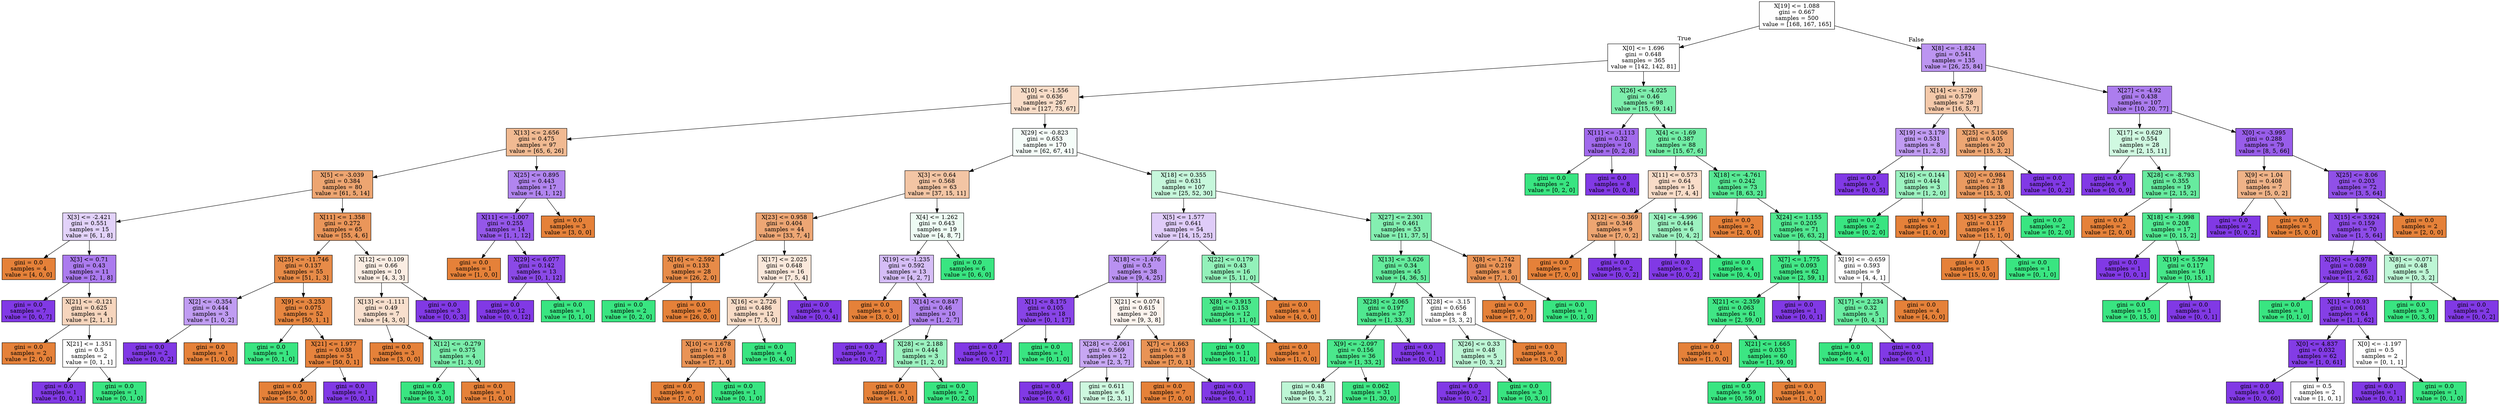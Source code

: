 digraph Tree {
node [shape=box, style="filled", color="black"] ;
0 [label="X[19] <= 1.088\ngini = 0.667\nsamples = 500\nvalue = [168, 167, 165]", fillcolor="#e5813901"] ;
1 [label="X[0] <= 1.696\ngini = 0.648\nsamples = 365\nvalue = [142, 142, 81]", fillcolor="#e5813900"] ;
0 -> 1 [labeldistance=2.5, labelangle=45, headlabel="True"] ;
2 [label="X[10] <= -1.556\ngini = 0.636\nsamples = 267\nvalue = [127, 73, 67]", fillcolor="#e5813947"] ;
1 -> 2 ;
3 [label="X[13] <= 2.656\ngini = 0.475\nsamples = 97\nvalue = [65, 6, 26]", fillcolor="#e581398c"] ;
2 -> 3 ;
4 [label="X[5] <= -3.039\ngini = 0.384\nsamples = 80\nvalue = [61, 5, 14]", fillcolor="#e58139b6"] ;
3 -> 4 ;
5 [label="X[3] <= -2.421\ngini = 0.551\nsamples = 15\nvalue = [6, 1, 8]", fillcolor="#8139e539"] ;
4 -> 5 ;
6 [label="gini = 0.0\nsamples = 4\nvalue = [4, 0, 0]", fillcolor="#e58139ff"] ;
5 -> 6 ;
7 [label="X[3] <= 0.71\ngini = 0.43\nsamples = 11\nvalue = [2, 1, 8]", fillcolor="#8139e5aa"] ;
5 -> 7 ;
8 [label="gini = 0.0\nsamples = 7\nvalue = [0, 0, 7]", fillcolor="#8139e5ff"] ;
7 -> 8 ;
9 [label="X[21] <= -0.121\ngini = 0.625\nsamples = 4\nvalue = [2, 1, 1]", fillcolor="#e5813955"] ;
7 -> 9 ;
10 [label="gini = 0.0\nsamples = 2\nvalue = [2, 0, 0]", fillcolor="#e58139ff"] ;
9 -> 10 ;
11 [label="X[21] <= 1.351\ngini = 0.5\nsamples = 2\nvalue = [0, 1, 1]", fillcolor="#39e58100"] ;
9 -> 11 ;
12 [label="gini = 0.0\nsamples = 1\nvalue = [0, 0, 1]", fillcolor="#8139e5ff"] ;
11 -> 12 ;
13 [label="gini = 0.0\nsamples = 1\nvalue = [0, 1, 0]", fillcolor="#39e581ff"] ;
11 -> 13 ;
14 [label="X[11] <= 1.358\ngini = 0.272\nsamples = 65\nvalue = [55, 4, 6]", fillcolor="#e58139d4"] ;
4 -> 14 ;
15 [label="X[25] <= -11.746\ngini = 0.137\nsamples = 55\nvalue = [51, 1, 3]", fillcolor="#e58139eb"] ;
14 -> 15 ;
16 [label="X[2] <= -0.354\ngini = 0.444\nsamples = 3\nvalue = [1, 0, 2]", fillcolor="#8139e57f"] ;
15 -> 16 ;
17 [label="gini = 0.0\nsamples = 2\nvalue = [0, 0, 2]", fillcolor="#8139e5ff"] ;
16 -> 17 ;
18 [label="gini = 0.0\nsamples = 1\nvalue = [1, 0, 0]", fillcolor="#e58139ff"] ;
16 -> 18 ;
19 [label="X[9] <= -3.253\ngini = 0.075\nsamples = 52\nvalue = [50, 1, 1]", fillcolor="#e58139f5"] ;
15 -> 19 ;
20 [label="gini = 0.0\nsamples = 1\nvalue = [0, 1, 0]", fillcolor="#39e581ff"] ;
19 -> 20 ;
21 [label="X[21] <= 1.977\ngini = 0.038\nsamples = 51\nvalue = [50, 0, 1]", fillcolor="#e58139fa"] ;
19 -> 21 ;
22 [label="gini = 0.0\nsamples = 50\nvalue = [50, 0, 0]", fillcolor="#e58139ff"] ;
21 -> 22 ;
23 [label="gini = 0.0\nsamples = 1\nvalue = [0, 0, 1]", fillcolor="#8139e5ff"] ;
21 -> 23 ;
24 [label="X[12] <= 0.109\ngini = 0.66\nsamples = 10\nvalue = [4, 3, 3]", fillcolor="#e5813924"] ;
14 -> 24 ;
25 [label="X[13] <= -1.111\ngini = 0.49\nsamples = 7\nvalue = [4, 3, 0]", fillcolor="#e5813940"] ;
24 -> 25 ;
26 [label="gini = 0.0\nsamples = 3\nvalue = [3, 0, 0]", fillcolor="#e58139ff"] ;
25 -> 26 ;
27 [label="X[12] <= -0.279\ngini = 0.375\nsamples = 4\nvalue = [1, 3, 0]", fillcolor="#39e581aa"] ;
25 -> 27 ;
28 [label="gini = 0.0\nsamples = 3\nvalue = [0, 3, 0]", fillcolor="#39e581ff"] ;
27 -> 28 ;
29 [label="gini = 0.0\nsamples = 1\nvalue = [1, 0, 0]", fillcolor="#e58139ff"] ;
27 -> 29 ;
30 [label="gini = 0.0\nsamples = 3\nvalue = [0, 0, 3]", fillcolor="#8139e5ff"] ;
24 -> 30 ;
31 [label="X[25] <= 0.895\ngini = 0.443\nsamples = 17\nvalue = [4, 1, 12]", fillcolor="#8139e59d"] ;
3 -> 31 ;
32 [label="X[11] <= -1.007\ngini = 0.255\nsamples = 14\nvalue = [1, 1, 12]", fillcolor="#8139e5d8"] ;
31 -> 32 ;
33 [label="gini = 0.0\nsamples = 1\nvalue = [1, 0, 0]", fillcolor="#e58139ff"] ;
32 -> 33 ;
34 [label="X[29] <= 6.077\ngini = 0.142\nsamples = 13\nvalue = [0, 1, 12]", fillcolor="#8139e5ea"] ;
32 -> 34 ;
35 [label="gini = 0.0\nsamples = 12\nvalue = [0, 0, 12]", fillcolor="#8139e5ff"] ;
34 -> 35 ;
36 [label="gini = 0.0\nsamples = 1\nvalue = [0, 1, 0]", fillcolor="#39e581ff"] ;
34 -> 36 ;
37 [label="gini = 0.0\nsamples = 3\nvalue = [3, 0, 0]", fillcolor="#e58139ff"] ;
31 -> 37 ;
38 [label="X[29] <= -0.823\ngini = 0.653\nsamples = 170\nvalue = [62, 67, 41]", fillcolor="#39e5810c"] ;
2 -> 38 ;
39 [label="X[3] <= 0.64\ngini = 0.568\nsamples = 63\nvalue = [37, 15, 11]", fillcolor="#e5813975"] ;
38 -> 39 ;
40 [label="X[23] <= 0.958\ngini = 0.404\nsamples = 44\nvalue = [33, 7, 4]", fillcolor="#e58139b3"] ;
39 -> 40 ;
41 [label="X[16] <= -2.592\ngini = 0.133\nsamples = 28\nvalue = [26, 2, 0]", fillcolor="#e58139eb"] ;
40 -> 41 ;
42 [label="gini = 0.0\nsamples = 2\nvalue = [0, 2, 0]", fillcolor="#39e581ff"] ;
41 -> 42 ;
43 [label="gini = 0.0\nsamples = 26\nvalue = [26, 0, 0]", fillcolor="#e58139ff"] ;
41 -> 43 ;
44 [label="X[17] <= 2.025\ngini = 0.648\nsamples = 16\nvalue = [7, 5, 4]", fillcolor="#e581392e"] ;
40 -> 44 ;
45 [label="X[16] <= 2.726\ngini = 0.486\nsamples = 12\nvalue = [7, 5, 0]", fillcolor="#e5813949"] ;
44 -> 45 ;
46 [label="X[10] <= 1.678\ngini = 0.219\nsamples = 8\nvalue = [7, 1, 0]", fillcolor="#e58139db"] ;
45 -> 46 ;
47 [label="gini = 0.0\nsamples = 7\nvalue = [7, 0, 0]", fillcolor="#e58139ff"] ;
46 -> 47 ;
48 [label="gini = 0.0\nsamples = 1\nvalue = [0, 1, 0]", fillcolor="#39e581ff"] ;
46 -> 48 ;
49 [label="gini = 0.0\nsamples = 4\nvalue = [0, 4, 0]", fillcolor="#39e581ff"] ;
45 -> 49 ;
50 [label="gini = 0.0\nsamples = 4\nvalue = [0, 0, 4]", fillcolor="#8139e5ff"] ;
44 -> 50 ;
51 [label="X[4] <= 1.262\ngini = 0.643\nsamples = 19\nvalue = [4, 8, 7]", fillcolor="#39e58115"] ;
39 -> 51 ;
52 [label="X[19] <= -1.235\ngini = 0.592\nsamples = 13\nvalue = [4, 2, 7]", fillcolor="#8139e555"] ;
51 -> 52 ;
53 [label="gini = 0.0\nsamples = 3\nvalue = [3, 0, 0]", fillcolor="#e58139ff"] ;
52 -> 53 ;
54 [label="X[14] <= 0.847\ngini = 0.46\nsamples = 10\nvalue = [1, 2, 7]", fillcolor="#8139e59f"] ;
52 -> 54 ;
55 [label="gini = 0.0\nsamples = 7\nvalue = [0, 0, 7]", fillcolor="#8139e5ff"] ;
54 -> 55 ;
56 [label="X[28] <= 2.188\ngini = 0.444\nsamples = 3\nvalue = [1, 2, 0]", fillcolor="#39e5817f"] ;
54 -> 56 ;
57 [label="gini = 0.0\nsamples = 1\nvalue = [1, 0, 0]", fillcolor="#e58139ff"] ;
56 -> 57 ;
58 [label="gini = 0.0\nsamples = 2\nvalue = [0, 2, 0]", fillcolor="#39e581ff"] ;
56 -> 58 ;
59 [label="gini = 0.0\nsamples = 6\nvalue = [0, 6, 0]", fillcolor="#39e581ff"] ;
51 -> 59 ;
60 [label="X[18] <= 0.355\ngini = 0.631\nsamples = 107\nvalue = [25, 52, 30]", fillcolor="#39e58149"] ;
38 -> 60 ;
61 [label="X[5] <= 1.577\ngini = 0.641\nsamples = 54\nvalue = [14, 15, 25]", fillcolor="#8139e541"] ;
60 -> 61 ;
62 [label="X[18] <= -1.476\ngini = 0.5\nsamples = 38\nvalue = [9, 4, 25]", fillcolor="#8139e58d"] ;
61 -> 62 ;
63 [label="X[1] <= 8.175\ngini = 0.105\nsamples = 18\nvalue = [0, 1, 17]", fillcolor="#8139e5f0"] ;
62 -> 63 ;
64 [label="gini = 0.0\nsamples = 17\nvalue = [0, 0, 17]", fillcolor="#8139e5ff"] ;
63 -> 64 ;
65 [label="gini = 0.0\nsamples = 1\nvalue = [0, 1, 0]", fillcolor="#39e581ff"] ;
63 -> 65 ;
66 [label="X[21] <= 0.074\ngini = 0.615\nsamples = 20\nvalue = [9, 3, 8]", fillcolor="#e5813915"] ;
62 -> 66 ;
67 [label="X[28] <= -2.061\ngini = 0.569\nsamples = 12\nvalue = [2, 3, 7]", fillcolor="#8139e571"] ;
66 -> 67 ;
68 [label="gini = 0.0\nsamples = 6\nvalue = [0, 0, 6]", fillcolor="#8139e5ff"] ;
67 -> 68 ;
69 [label="gini = 0.611\nsamples = 6\nvalue = [2, 3, 1]", fillcolor="#39e58140"] ;
67 -> 69 ;
70 [label="X[7] <= 1.663\ngini = 0.219\nsamples = 8\nvalue = [7, 0, 1]", fillcolor="#e58139db"] ;
66 -> 70 ;
71 [label="gini = 0.0\nsamples = 7\nvalue = [7, 0, 0]", fillcolor="#e58139ff"] ;
70 -> 71 ;
72 [label="gini = 0.0\nsamples = 1\nvalue = [0, 0, 1]", fillcolor="#8139e5ff"] ;
70 -> 72 ;
73 [label="X[22] <= 0.179\ngini = 0.43\nsamples = 16\nvalue = [5, 11, 0]", fillcolor="#39e5818b"] ;
61 -> 73 ;
74 [label="X[8] <= 3.915\ngini = 0.153\nsamples = 12\nvalue = [1, 11, 0]", fillcolor="#39e581e8"] ;
73 -> 74 ;
75 [label="gini = 0.0\nsamples = 11\nvalue = [0, 11, 0]", fillcolor="#39e581ff"] ;
74 -> 75 ;
76 [label="gini = 0.0\nsamples = 1\nvalue = [1, 0, 0]", fillcolor="#e58139ff"] ;
74 -> 76 ;
77 [label="gini = 0.0\nsamples = 4\nvalue = [4, 0, 0]", fillcolor="#e58139ff"] ;
73 -> 77 ;
78 [label="X[27] <= 2.301\ngini = 0.461\nsamples = 53\nvalue = [11, 37, 5]", fillcolor="#39e5819e"] ;
60 -> 78 ;
79 [label="X[13] <= 3.626\ngini = 0.34\nsamples = 45\nvalue = [4, 36, 5]", fillcolor="#39e581c6"] ;
78 -> 79 ;
80 [label="X[28] <= 2.065\ngini = 0.197\nsamples = 37\nvalue = [1, 33, 3]", fillcolor="#39e581e1"] ;
79 -> 80 ;
81 [label="X[9] <= -2.097\ngini = 0.156\nsamples = 36\nvalue = [1, 33, 2]", fillcolor="#39e581e8"] ;
80 -> 81 ;
82 [label="gini = 0.48\nsamples = 5\nvalue = [0, 3, 2]", fillcolor="#39e58155"] ;
81 -> 82 ;
83 [label="gini = 0.062\nsamples = 31\nvalue = [1, 30, 0]", fillcolor="#39e581f6"] ;
81 -> 83 ;
84 [label="gini = 0.0\nsamples = 1\nvalue = [0, 0, 1]", fillcolor="#8139e5ff"] ;
80 -> 84 ;
85 [label="X[28] <= -3.15\ngini = 0.656\nsamples = 8\nvalue = [3, 3, 2]", fillcolor="#e5813900"] ;
79 -> 85 ;
86 [label="X[26] <= 0.33\ngini = 0.48\nsamples = 5\nvalue = [0, 3, 2]", fillcolor="#39e58155"] ;
85 -> 86 ;
87 [label="gini = 0.0\nsamples = 2\nvalue = [0, 0, 2]", fillcolor="#8139e5ff"] ;
86 -> 87 ;
88 [label="gini = 0.0\nsamples = 3\nvalue = [0, 3, 0]", fillcolor="#39e581ff"] ;
86 -> 88 ;
89 [label="gini = 0.0\nsamples = 3\nvalue = [3, 0, 0]", fillcolor="#e58139ff"] ;
85 -> 89 ;
90 [label="X[8] <= 1.742\ngini = 0.219\nsamples = 8\nvalue = [7, 1, 0]", fillcolor="#e58139db"] ;
78 -> 90 ;
91 [label="gini = 0.0\nsamples = 7\nvalue = [7, 0, 0]", fillcolor="#e58139ff"] ;
90 -> 91 ;
92 [label="gini = 0.0\nsamples = 1\nvalue = [0, 1, 0]", fillcolor="#39e581ff"] ;
90 -> 92 ;
93 [label="X[26] <= -4.025\ngini = 0.46\nsamples = 98\nvalue = [15, 69, 14]", fillcolor="#39e581a6"] ;
1 -> 93 ;
94 [label="X[11] <= -1.113\ngini = 0.32\nsamples = 10\nvalue = [0, 2, 8]", fillcolor="#8139e5bf"] ;
93 -> 94 ;
95 [label="gini = 0.0\nsamples = 2\nvalue = [0, 2, 0]", fillcolor="#39e581ff"] ;
94 -> 95 ;
96 [label="gini = 0.0\nsamples = 8\nvalue = [0, 0, 8]", fillcolor="#8139e5ff"] ;
94 -> 96 ;
97 [label="X[4] <= -1.69\ngini = 0.387\nsamples = 88\nvalue = [15, 67, 6]", fillcolor="#39e581b6"] ;
93 -> 97 ;
98 [label="X[11] <= 0.573\ngini = 0.64\nsamples = 15\nvalue = [7, 4, 4]", fillcolor="#e5813946"] ;
97 -> 98 ;
99 [label="X[12] <= -0.369\ngini = 0.346\nsamples = 9\nvalue = [7, 0, 2]", fillcolor="#e58139b6"] ;
98 -> 99 ;
100 [label="gini = 0.0\nsamples = 7\nvalue = [7, 0, 0]", fillcolor="#e58139ff"] ;
99 -> 100 ;
101 [label="gini = 0.0\nsamples = 2\nvalue = [0, 0, 2]", fillcolor="#8139e5ff"] ;
99 -> 101 ;
102 [label="X[4] <= -4.996\ngini = 0.444\nsamples = 6\nvalue = [0, 4, 2]", fillcolor="#39e5817f"] ;
98 -> 102 ;
103 [label="gini = 0.0\nsamples = 2\nvalue = [0, 0, 2]", fillcolor="#8139e5ff"] ;
102 -> 103 ;
104 [label="gini = 0.0\nsamples = 4\nvalue = [0, 4, 0]", fillcolor="#39e581ff"] ;
102 -> 104 ;
105 [label="X[18] <= -4.761\ngini = 0.242\nsamples = 73\nvalue = [8, 63, 2]", fillcolor="#39e581d8"] ;
97 -> 105 ;
106 [label="gini = 0.0\nsamples = 2\nvalue = [2, 0, 0]", fillcolor="#e58139ff"] ;
105 -> 106 ;
107 [label="X[24] <= 1.155\ngini = 0.205\nsamples = 71\nvalue = [6, 63, 2]", fillcolor="#39e581e0"] ;
105 -> 107 ;
108 [label="X[7] <= 1.775\ngini = 0.093\nsamples = 62\nvalue = [2, 59, 1]", fillcolor="#39e581f2"] ;
107 -> 108 ;
109 [label="X[21] <= -2.359\ngini = 0.063\nsamples = 61\nvalue = [2, 59, 0]", fillcolor="#39e581f6"] ;
108 -> 109 ;
110 [label="gini = 0.0\nsamples = 1\nvalue = [1, 0, 0]", fillcolor="#e58139ff"] ;
109 -> 110 ;
111 [label="X[21] <= 1.665\ngini = 0.033\nsamples = 60\nvalue = [1, 59, 0]", fillcolor="#39e581fb"] ;
109 -> 111 ;
112 [label="gini = 0.0\nsamples = 59\nvalue = [0, 59, 0]", fillcolor="#39e581ff"] ;
111 -> 112 ;
113 [label="gini = 0.0\nsamples = 1\nvalue = [1, 0, 0]", fillcolor="#e58139ff"] ;
111 -> 113 ;
114 [label="gini = 0.0\nsamples = 1\nvalue = [0, 0, 1]", fillcolor="#8139e5ff"] ;
108 -> 114 ;
115 [label="X[19] <= -0.659\ngini = 0.593\nsamples = 9\nvalue = [4, 4, 1]", fillcolor="#e5813900"] ;
107 -> 115 ;
116 [label="X[17] <= 2.234\ngini = 0.32\nsamples = 5\nvalue = [0, 4, 1]", fillcolor="#39e581bf"] ;
115 -> 116 ;
117 [label="gini = 0.0\nsamples = 4\nvalue = [0, 4, 0]", fillcolor="#39e581ff"] ;
116 -> 117 ;
118 [label="gini = 0.0\nsamples = 1\nvalue = [0, 0, 1]", fillcolor="#8139e5ff"] ;
116 -> 118 ;
119 [label="gini = 0.0\nsamples = 4\nvalue = [4, 0, 0]", fillcolor="#e58139ff"] ;
115 -> 119 ;
120 [label="X[8] <= -1.824\ngini = 0.541\nsamples = 135\nvalue = [26, 25, 84]", fillcolor="#8139e588"] ;
0 -> 120 [labeldistance=2.5, labelangle=-45, headlabel="False"] ;
121 [label="X[14] <= -1.269\ngini = 0.579\nsamples = 28\nvalue = [16, 5, 7]", fillcolor="#e581396d"] ;
120 -> 121 ;
122 [label="X[19] <= 3.179\ngini = 0.531\nsamples = 8\nvalue = [1, 2, 5]", fillcolor="#8139e580"] ;
121 -> 122 ;
123 [label="gini = 0.0\nsamples = 5\nvalue = [0, 0, 5]", fillcolor="#8139e5ff"] ;
122 -> 123 ;
124 [label="X[16] <= 0.144\ngini = 0.444\nsamples = 3\nvalue = [1, 2, 0]", fillcolor="#39e5817f"] ;
122 -> 124 ;
125 [label="gini = 0.0\nsamples = 2\nvalue = [0, 2, 0]", fillcolor="#39e581ff"] ;
124 -> 125 ;
126 [label="gini = 0.0\nsamples = 1\nvalue = [1, 0, 0]", fillcolor="#e58139ff"] ;
124 -> 126 ;
127 [label="X[25] <= 5.106\ngini = 0.405\nsamples = 20\nvalue = [15, 3, 2]", fillcolor="#e58139b4"] ;
121 -> 127 ;
128 [label="X[0] <= 0.984\ngini = 0.278\nsamples = 18\nvalue = [15, 3, 0]", fillcolor="#e58139cc"] ;
127 -> 128 ;
129 [label="X[5] <= 3.259\ngini = 0.117\nsamples = 16\nvalue = [15, 1, 0]", fillcolor="#e58139ee"] ;
128 -> 129 ;
130 [label="gini = 0.0\nsamples = 15\nvalue = [15, 0, 0]", fillcolor="#e58139ff"] ;
129 -> 130 ;
131 [label="gini = 0.0\nsamples = 1\nvalue = [0, 1, 0]", fillcolor="#39e581ff"] ;
129 -> 131 ;
132 [label="gini = 0.0\nsamples = 2\nvalue = [0, 2, 0]", fillcolor="#39e581ff"] ;
128 -> 132 ;
133 [label="gini = 0.0\nsamples = 2\nvalue = [0, 0, 2]", fillcolor="#8139e5ff"] ;
127 -> 133 ;
134 [label="X[27] <= -4.92\ngini = 0.438\nsamples = 107\nvalue = [10, 20, 77]", fillcolor="#8139e5a7"] ;
120 -> 134 ;
135 [label="X[17] <= 0.629\ngini = 0.554\nsamples = 28\nvalue = [2, 15, 11]", fillcolor="#39e5813c"] ;
134 -> 135 ;
136 [label="gini = 0.0\nsamples = 9\nvalue = [0, 0, 9]", fillcolor="#8139e5ff"] ;
135 -> 136 ;
137 [label="X[28] <= -8.793\ngini = 0.355\nsamples = 19\nvalue = [2, 15, 2]", fillcolor="#39e581c3"] ;
135 -> 137 ;
138 [label="gini = 0.0\nsamples = 2\nvalue = [2, 0, 0]", fillcolor="#e58139ff"] ;
137 -> 138 ;
139 [label="X[18] <= -1.998\ngini = 0.208\nsamples = 17\nvalue = [0, 15, 2]", fillcolor="#39e581dd"] ;
137 -> 139 ;
140 [label="gini = 0.0\nsamples = 1\nvalue = [0, 0, 1]", fillcolor="#8139e5ff"] ;
139 -> 140 ;
141 [label="X[19] <= 5.594\ngini = 0.117\nsamples = 16\nvalue = [0, 15, 1]", fillcolor="#39e581ee"] ;
139 -> 141 ;
142 [label="gini = 0.0\nsamples = 15\nvalue = [0, 15, 0]", fillcolor="#39e581ff"] ;
141 -> 142 ;
143 [label="gini = 0.0\nsamples = 1\nvalue = [0, 0, 1]", fillcolor="#8139e5ff"] ;
141 -> 143 ;
144 [label="X[0] <= -3.995\ngini = 0.288\nsamples = 79\nvalue = [8, 5, 66]", fillcolor="#8139e5d0"] ;
134 -> 144 ;
145 [label="X[9] <= 1.04\ngini = 0.408\nsamples = 7\nvalue = [5, 0, 2]", fillcolor="#e5813999"] ;
144 -> 145 ;
146 [label="gini = 0.0\nsamples = 2\nvalue = [0, 0, 2]", fillcolor="#8139e5ff"] ;
145 -> 146 ;
147 [label="gini = 0.0\nsamples = 5\nvalue = [5, 0, 0]", fillcolor="#e58139ff"] ;
145 -> 147 ;
148 [label="X[25] <= 8.06\ngini = 0.203\nsamples = 72\nvalue = [3, 5, 64]", fillcolor="#8139e5e1"] ;
144 -> 148 ;
149 [label="X[15] <= 3.924\ngini = 0.159\nsamples = 70\nvalue = [1, 5, 64]", fillcolor="#8139e5e7"] ;
148 -> 149 ;
150 [label="X[26] <= -4.978\ngini = 0.089\nsamples = 65\nvalue = [1, 2, 62]", fillcolor="#8139e5f3"] ;
149 -> 150 ;
151 [label="gini = 0.0\nsamples = 1\nvalue = [0, 1, 0]", fillcolor="#39e581ff"] ;
150 -> 151 ;
152 [label="X[1] <= 10.93\ngini = 0.061\nsamples = 64\nvalue = [1, 1, 62]", fillcolor="#8139e5f7"] ;
150 -> 152 ;
153 [label="X[0] <= 4.837\ngini = 0.032\nsamples = 62\nvalue = [1, 0, 61]", fillcolor="#8139e5fb"] ;
152 -> 153 ;
154 [label="gini = 0.0\nsamples = 60\nvalue = [0, 0, 60]", fillcolor="#8139e5ff"] ;
153 -> 154 ;
155 [label="gini = 0.5\nsamples = 2\nvalue = [1, 0, 1]", fillcolor="#e5813900"] ;
153 -> 155 ;
156 [label="X[0] <= -1.197\ngini = 0.5\nsamples = 2\nvalue = [0, 1, 1]", fillcolor="#39e58100"] ;
152 -> 156 ;
157 [label="gini = 0.0\nsamples = 1\nvalue = [0, 0, 1]", fillcolor="#8139e5ff"] ;
156 -> 157 ;
158 [label="gini = 0.0\nsamples = 1\nvalue = [0, 1, 0]", fillcolor="#39e581ff"] ;
156 -> 158 ;
159 [label="X[8] <= -0.071\ngini = 0.48\nsamples = 5\nvalue = [0, 3, 2]", fillcolor="#39e58155"] ;
149 -> 159 ;
160 [label="gini = 0.0\nsamples = 3\nvalue = [0, 3, 0]", fillcolor="#39e581ff"] ;
159 -> 160 ;
161 [label="gini = 0.0\nsamples = 2\nvalue = [0, 0, 2]", fillcolor="#8139e5ff"] ;
159 -> 161 ;
162 [label="gini = 0.0\nsamples = 2\nvalue = [2, 0, 0]", fillcolor="#e58139ff"] ;
148 -> 162 ;
}